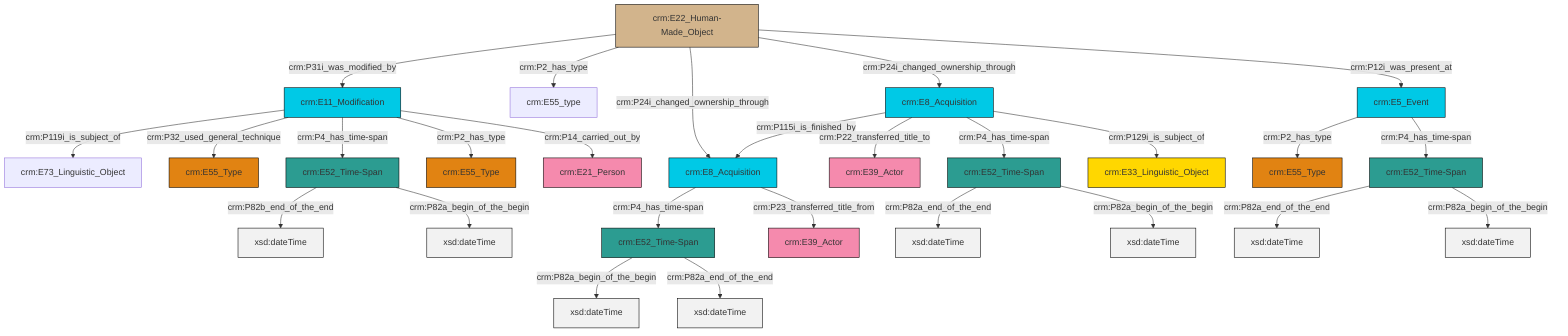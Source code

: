 graph TD
classDef Literal fill:#f2f2f2,stroke:#000000;
classDef CRM_Entity fill:#FFFFFF,stroke:#000000;
classDef Temporal_Entity fill:#00C9E6, stroke:#000000;
classDef Type fill:#E18312, stroke:#000000;
classDef Time-Span fill:#2C9C91, stroke:#000000;
classDef Appellation fill:#FFEB7F, stroke:#000000;
classDef Place fill:#008836, stroke:#000000;
classDef Persistent_Item fill:#B266B2, stroke:#000000;
classDef Conceptual_Object fill:#FFD700, stroke:#000000;
classDef Physical_Thing fill:#D2B48C, stroke:#000000;
classDef Actor fill:#f58aad, stroke:#000000;
classDef PC_Classes fill:#4ce600, stroke:#000000;
classDef Multi fill:#cccccc,stroke:#000000;

4["crm:E8_Acquisition"]:::Temporal_Entity -->|crm:P115i_is_finished_by| 5["crm:E8_Acquisition"]:::Temporal_Entity
6["crm:E11_Modification"]:::Temporal_Entity -->|crm:P119i_is_subject_of| 12["crm:E73_Linguistic_Object"]:::Default
10["crm:E52_Time-Span"]:::Time-Span -->|crm:P82a_end_of_the_end| 14[xsd:dateTime]:::Literal
17["crm:E52_Time-Span"]:::Time-Span -->|crm:P82a_begin_of_the_begin| 18[xsd:dateTime]:::Literal
6["crm:E11_Modification"]:::Temporal_Entity -->|crm:P32_used_general_technique| 21["crm:E55_Type"]:::Type
4["crm:E8_Acquisition"]:::Temporal_Entity -->|crm:P22_transferred_title_to| 22["crm:E39_Actor"]:::Actor
25["crm:E22_Human-Made_Object"]:::Physical_Thing -->|crm:P31i_was_modified_by| 6["crm:E11_Modification"]:::Temporal_Entity
25["crm:E22_Human-Made_Object"]:::Physical_Thing -->|crm:P2_has_type| 0["crm:E55_type"]:::Default
10["crm:E52_Time-Span"]:::Time-Span -->|crm:P82a_begin_of_the_begin| 26[xsd:dateTime]:::Literal
19["crm:E5_Event"]:::Temporal_Entity -->|crm:P2_has_type| 2["crm:E55_Type"]:::Type
25["crm:E22_Human-Made_Object"]:::Physical_Thing -->|crm:P24i_changed_ownership_through| 5["crm:E8_Acquisition"]:::Temporal_Entity
4["crm:E8_Acquisition"]:::Temporal_Entity -->|crm:P4_has_time-span| 10["crm:E52_Time-Span"]:::Time-Span
23["crm:E52_Time-Span"]:::Time-Span -->|crm:P82a_end_of_the_end| 30[xsd:dateTime]:::Literal
6["crm:E11_Modification"]:::Temporal_Entity -->|crm:P4_has_time-span| 15["crm:E52_Time-Span"]:::Time-Span
15["crm:E52_Time-Span"]:::Time-Span -->|crm:P82b_end_of_the_end| 31[xsd:dateTime]:::Literal
5["crm:E8_Acquisition"]:::Temporal_Entity -->|crm:P4_has_time-span| 17["crm:E52_Time-Span"]:::Time-Span
19["crm:E5_Event"]:::Temporal_Entity -->|crm:P4_has_time-span| 23["crm:E52_Time-Span"]:::Time-Span
23["crm:E52_Time-Span"]:::Time-Span -->|crm:P82a_begin_of_the_begin| 33[xsd:dateTime]:::Literal
25["crm:E22_Human-Made_Object"]:::Physical_Thing -->|crm:P24i_changed_ownership_through| 4["crm:E8_Acquisition"]:::Temporal_Entity
5["crm:E8_Acquisition"]:::Temporal_Entity -->|crm:P23_transferred_title_from| 8["crm:E39_Actor"]:::Actor
6["crm:E11_Modification"]:::Temporal_Entity -->|crm:P2_has_type| 28["crm:E55_Type"]:::Type
6["crm:E11_Modification"]:::Temporal_Entity -->|crm:P14_carried_out_by| 34["crm:E21_Person"]:::Actor
4["crm:E8_Acquisition"]:::Temporal_Entity -->|crm:P129i_is_subject_of| 38["crm:E33_Linguistic_Object"]:::Conceptual_Object
17["crm:E52_Time-Span"]:::Time-Span -->|crm:P82a_end_of_the_end| 41[xsd:dateTime]:::Literal
25["crm:E22_Human-Made_Object"]:::Physical_Thing -->|crm:P12i_was_present_at| 19["crm:E5_Event"]:::Temporal_Entity
15["crm:E52_Time-Span"]:::Time-Span -->|crm:P82a_begin_of_the_begin| 43[xsd:dateTime]:::Literal